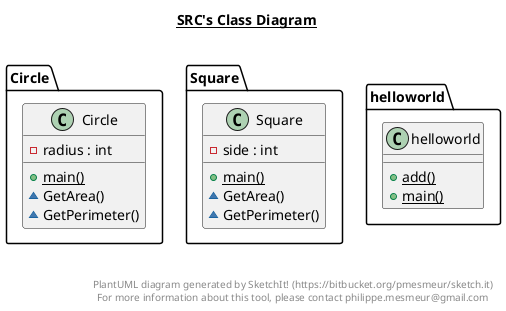 @startuml

title __SRC's Class Diagram__\n

  namespace Circle {
    class Circle {
        - radius : int
        {static} + main()
        ~ GetArea()
        ~ GetPerimeter()
    }
  }
  

  namespace Square {
    class Square {
        - side : int
        {static} + main()
        ~ GetArea()
        ~ GetPerimeter()
    }
  }
  

  namespace helloworld {
    class helloworld {
        {static} + add()
        {static} + main()
    }
  }
  



right footer


PlantUML diagram generated by SketchIt! (https://bitbucket.org/pmesmeur/sketch.it)
For more information about this tool, please contact philippe.mesmeur@gmail.com
endfooter

@enduml

